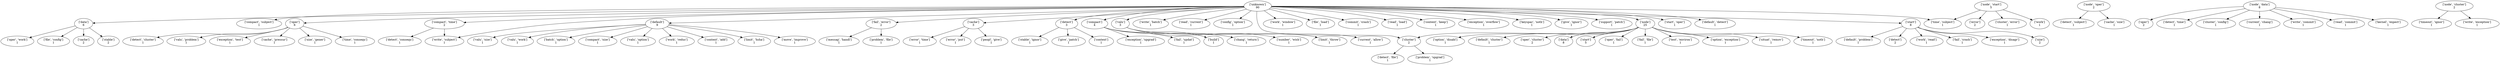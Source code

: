 strict digraph  {
	"['unknown']
90" -> "['node']
25";
	"['unknown']
90" -> "['start', 'oper']
1";
	"['unknown']
90" -> "['default', 'detect']
1";
	"['unknown']
90" -> "['start']
8";
	"['unknown']
90" -> "['data']
6";
	"['unknown']
90" -> "['compact', 'subject']
1";
	"['unknown']
90" -> "['oper']
6";
	"['unknown']
90" -> "['compact', 'time']
2";
	"['unknown']
90" -> "['default']
9";
	"['unknown']
90" -> "['cluster']
2";
	"['unknown']
90" -> "['write', 'subject']
1";
	"['unknown']
90" -> "['time', 'subject']
1";
	"['unknown']
90" -> "['fail', 'error']
2";
	"['unknown']
90" -> "['cache']
3";
	"['unknown']
90" -> "['detect']
3";
	"['unknown']
90" -> "['compact']
4";
	"['unknown']
90" -> "['write', 'batch']
1";
	"['unknown']
90" -> "['read', 'current']
1";
	"['unknown']
90" -> "['config', 'option']
1";
	"['unknown']
90" -> "['valu']
3";
	"['unknown']
90" -> "['work', 'window']
1";
	"['unknown']
90" -> "['file', 'load']
1";
	"['unknown']
90" -> "['commit', 'crash']
1";
	"['unknown']
90" -> "['read', 'load']
1";
	"['unknown']
90" -> "['context', 'keep']
1";
	"['unknown']
90" -> "['exception', 'overflow']
1";
	"['unknown']
90" -> "['keyspac', 'noth']
1";
	"['unknown']
90" -> "['give', 'ignor']
1";
	"['unknown']
90" -> "['support', 'patch']
1";
	"['node']
25" -> "['cluster']
2";
	"['node']
25" -> "['default', 'cluster']
1";
	"['node']
25" -> "['oper', 'cluster']
2";
	"['node']
25" -> "['data']
8";
	"['node']
25" -> "['start']
5";
	"['node']
25" -> "['oper', 'fail']
1";
	"['node']
25" -> "['fail', 'file']
1";
	"['node']
25" -> "['test', 'environ']
1";
	"['node']
25" -> "['option', 'exception']
1";
	"['node']
25" -> "['situat', 'remov']
1";
	"['node']
25" -> "['timeout', 'noth']
1";
	"['node']
25" -> "['option', 'disabl']
1";
	"['start']
8" -> "['default', 'problem']
1";
	"['start']
8" -> "['detect']
2";
	"['start']
8" -> "['work', 'read']
1";
	"['start']
8" -> "['fail', 'crash']
1";
	"['start']
8" -> "['exception', 'disagr']
1";
	"['start']
8" -> "['size']
2";
	"['data']
6" -> "['oper', 'work']
1";
	"['data']
6" -> "['file', 'config']
1";
	"['data']
6" -> "['cache']
2";
	"['data']
6" -> "['stable']
2";
	"['oper']
6" -> "['detect', 'cluster']
1";
	"['oper']
6" -> "['valu', 'problem']
1";
	"['oper']
6" -> "['exception', 'test']
1";
	"['oper']
6" -> "['cache', 'pressur']
1";
	"['oper']
6" -> "['size', 'gener']
1";
	"['oper']
6" -> "['time', 'consequ']
1";
	"['compact', 'time']
2" -> "['write', 'subject']
1";
	"['compact', 'time']
2" -> "['detect', 'consequ']
1";
	"['default']
9" -> "['valu', 'size']
1";
	"['default']
9" -> "['valu', 'work']
1";
	"['default']
9" -> "['batch', 'option']
1";
	"['default']
9" -> "['compact', 'size']
1";
	"['default']
9" -> "['valu', 'option']
1";
	"['default']
9" -> "['work', 'reduc']
1";
	"['default']
9" -> "['context', 'add']
1";
	"['default']
9" -> "['limit', 'hsha']
1";
	"['default']
9" -> "['move', 'improve']
1";
	"['cluster']
2" -> "['detect', 'file']
1";
	"['cluster']
2" -> "['problem', 'upgrad']
1";
	"['fail', 'error']
2" -> "['messag', 'handl']
1";
	"['fail', 'error']
2" -> "['problem', 'file']
1";
	"['cache']
3" -> "['error', 'time']
1";
	"['cache']
3" -> "['error', 'put']
1";
	"['cache']
3" -> "['peopl', 'give']
1";
	"['detect']
3" -> "['stable', 'ignor']
1";
	"['detect']
3" -> "['give', 'patch']
1";
	"['detect']
3" -> "['context']
1";
	"['compact']
4" -> "['exception', 'upgrad']
1";
	"['compact']
4" -> "['fail', 'updat']
1";
	"['compact']
4" -> "['build']
1";
	"['compact']
4" -> "['chang', 'return']
1";
	"['valu']
3" -> "['current', 'allow']
1";
	"['valu']
3" -> "['number', 'wish']
1";
	"['valu']
3" -> "['limit', 'throw']
1";
	"['node', 'oper']
2" -> "['detect', 'subject']
1";
	"['node', 'oper']
2" -> "['cache', 'size']
1";
	"['node', 'data']
8" -> "['oper']
2";
	"['node', 'data']
8" -> "['detect', 'time']
1";
	"['node', 'data']
8" -> "['cluster', 'config']
1";
	"['node', 'data']
8" -> "['current', 'chang']
1";
	"['node', 'data']
8" -> "['write', 'commit']
1";
	"['node', 'data']
8" -> "['read', 'commit']
1";
	"['node', 'data']
8" -> "['kernel', 'expect']
1";
	"['node', 'start']
5" -> "['time', 'subject']
1";
	"['node', 'start']
5" -> "['cluster', 'error']
1";
	"['node', 'start']
5" -> "['work']
1";
	"['node', 'start']
5" -> "['error']
2";
	"['node', 'cluster']
2" -> "['timeout', 'ignor']
1";
	"['node', 'cluster']
2" -> "['write', 'exception']
1";
}
